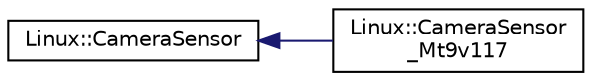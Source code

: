 digraph "Graphical Class Hierarchy"
{
 // INTERACTIVE_SVG=YES
  edge [fontname="Helvetica",fontsize="10",labelfontname="Helvetica",labelfontsize="10"];
  node [fontname="Helvetica",fontsize="10",shape=record];
  rankdir="LR";
  Node1 [label="Linux::CameraSensor",height=0.2,width=0.4,color="black", fillcolor="white", style="filled",URL="$classLinux_1_1CameraSensor.html"];
  Node1 -> Node2 [dir="back",color="midnightblue",fontsize="10",style="solid",fontname="Helvetica"];
  Node2 [label="Linux::CameraSensor\l_Mt9v117",height=0.2,width=0.4,color="black", fillcolor="white", style="filled",URL="$classLinux_1_1CameraSensor__Mt9v117.html"];
}
